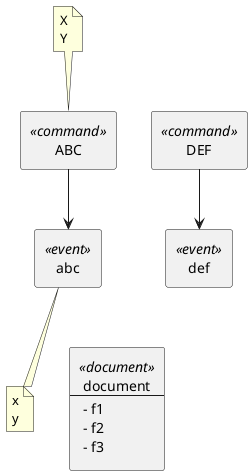 @startuml
skinparam componentStyle rectangle
skinparam rectangle {
	backgroundColor<<event>> Orange
	backgroundColor<<command>> LightBlue
	backgroundColor<<external>> Pink
	backgroundColor<<document>> Green
	backgroundColor<<invariant>> Yellow
}
component C0 <<command>> [
ABC
]
note top of C0
X
Y
end note
component C3 <<event>> [
abc
]
C0 --> C3
note bottom of C3
x
y
end note
component C6 <<document>> [
document
---
- f1
- f2
- f3
]
C3 -[hidden]-> C6
component C7 <<command>> [
DEF
]
C0 -[hidden]right-> C7
component C8 <<event>> [
def
]
C7 --> C8
@enduml
